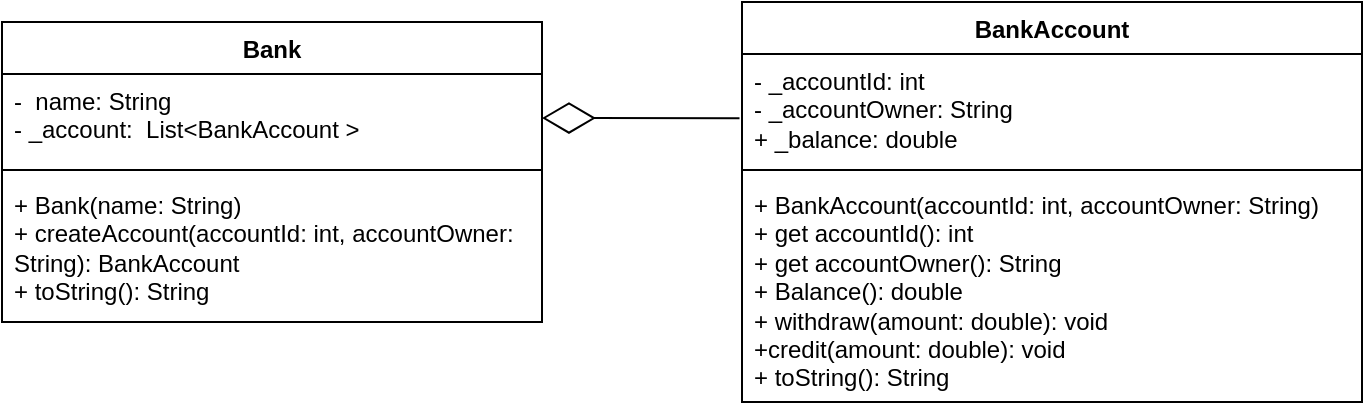 <mxfile version="24.6.4" type="github">
  <diagram name="Page-1" id="9ZrBwJcnwbHm2XrOtvay">
    <mxGraphModel dx="673" dy="413" grid="1" gridSize="10" guides="1" tooltips="1" connect="1" arrows="1" fold="1" page="1" pageScale="1" pageWidth="850" pageHeight="1100" math="0" shadow="0">
      <root>
        <mxCell id="0" />
        <mxCell id="1" parent="0" />
        <mxCell id="PH1OSEjd1albumc3SuZu-10" value="BankAccount" style="swimlane;fontStyle=1;align=center;verticalAlign=top;childLayout=stackLayout;horizontal=1;startSize=26;horizontalStack=0;resizeParent=1;resizeParentMax=0;resizeLast=0;collapsible=1;marginBottom=0;whiteSpace=wrap;html=1;" vertex="1" parent="1">
          <mxGeometry x="400" y="70" width="310" height="200" as="geometry">
            <mxRectangle x="400" y="70" width="110" height="30" as="alternateBounds" />
          </mxGeometry>
        </mxCell>
        <mxCell id="PH1OSEjd1albumc3SuZu-11" value="- _accountId: int&amp;nbsp;&lt;div&gt;- _accountOwner: String&lt;/div&gt;&lt;div&gt;+ _balance: double&lt;/div&gt;" style="text;strokeColor=none;fillColor=none;align=left;verticalAlign=top;spacingLeft=4;spacingRight=4;overflow=hidden;rotatable=0;points=[[0,0.5],[1,0.5]];portConstraint=eastwest;whiteSpace=wrap;html=1;" vertex="1" parent="PH1OSEjd1albumc3SuZu-10">
          <mxGeometry y="26" width="310" height="54" as="geometry" />
        </mxCell>
        <mxCell id="PH1OSEjd1albumc3SuZu-12" value="" style="line;strokeWidth=1;fillColor=none;align=left;verticalAlign=middle;spacingTop=-1;spacingLeft=3;spacingRight=3;rotatable=0;labelPosition=right;points=[];portConstraint=eastwest;strokeColor=inherit;" vertex="1" parent="PH1OSEjd1albumc3SuZu-10">
          <mxGeometry y="80" width="310" height="8" as="geometry" />
        </mxCell>
        <mxCell id="PH1OSEjd1albumc3SuZu-13" value="+ BankAccount(accountId: int, accountOwner: String)&lt;div&gt;+ get accountId(): int&amp;nbsp;&lt;/div&gt;&lt;div&gt;+ get accountOwner(): String&lt;/div&gt;&lt;div&gt;+ Balance(): double&lt;/div&gt;&lt;div&gt;+ withdraw(amount: double): void&lt;/div&gt;&lt;div&gt;+credit(amount: double): void&lt;/div&gt;&lt;div&gt;+ toString(): String&amp;nbsp;&lt;/div&gt;" style="text;strokeColor=none;fillColor=none;align=left;verticalAlign=top;spacingLeft=4;spacingRight=4;overflow=hidden;rotatable=0;points=[[0,0.5],[1,0.5]];portConstraint=eastwest;whiteSpace=wrap;html=1;" vertex="1" parent="PH1OSEjd1albumc3SuZu-10">
          <mxGeometry y="88" width="310" height="112" as="geometry" />
        </mxCell>
        <mxCell id="PH1OSEjd1albumc3SuZu-16" value="Bank" style="swimlane;fontStyle=1;align=center;verticalAlign=top;childLayout=stackLayout;horizontal=1;startSize=26;horizontalStack=0;resizeParent=1;resizeParentMax=0;resizeLast=0;collapsible=1;marginBottom=0;whiteSpace=wrap;html=1;" vertex="1" parent="1">
          <mxGeometry x="30" y="80" width="270" height="150" as="geometry" />
        </mxCell>
        <mxCell id="PH1OSEjd1albumc3SuZu-17" value="-&amp;nbsp; name: String&amp;nbsp;&lt;div&gt;- _account:&amp;nbsp; List&amp;lt;BankAccount &amp;gt;&lt;/div&gt;" style="text;strokeColor=none;fillColor=none;align=left;verticalAlign=top;spacingLeft=4;spacingRight=4;overflow=hidden;rotatable=0;points=[[0,0.5],[1,0.5]];portConstraint=eastwest;whiteSpace=wrap;html=1;" vertex="1" parent="PH1OSEjd1albumc3SuZu-16">
          <mxGeometry y="26" width="270" height="44" as="geometry" />
        </mxCell>
        <mxCell id="PH1OSEjd1albumc3SuZu-18" value="" style="line;strokeWidth=1;fillColor=none;align=left;verticalAlign=middle;spacingTop=-1;spacingLeft=3;spacingRight=3;rotatable=0;labelPosition=right;points=[];portConstraint=eastwest;strokeColor=inherit;" vertex="1" parent="PH1OSEjd1albumc3SuZu-16">
          <mxGeometry y="70" width="270" height="8" as="geometry" />
        </mxCell>
        <mxCell id="PH1OSEjd1albumc3SuZu-19" value="+ Bank(name: String)&lt;div&gt;+ createAccount(accountId: int, accountOwner: String): BankAccount&lt;/div&gt;&lt;div&gt;+ toString(): String&lt;/div&gt;" style="text;strokeColor=none;fillColor=none;align=left;verticalAlign=top;spacingLeft=4;spacingRight=4;overflow=hidden;rotatable=0;points=[[0,0.5],[1,0.5]];portConstraint=eastwest;whiteSpace=wrap;html=1;" vertex="1" parent="PH1OSEjd1albumc3SuZu-16">
          <mxGeometry y="78" width="270" height="72" as="geometry" />
        </mxCell>
        <mxCell id="PH1OSEjd1albumc3SuZu-21" value="" style="endArrow=diamondThin;endFill=0;endSize=24;html=1;rounded=0;entryX=1;entryY=0.5;entryDx=0;entryDy=0;exitX=-0.004;exitY=0.594;exitDx=0;exitDy=0;exitPerimeter=0;" edge="1" parent="1" source="PH1OSEjd1albumc3SuZu-11" target="PH1OSEjd1albumc3SuZu-17">
          <mxGeometry width="160" relative="1" as="geometry">
            <mxPoint x="360" y="210" as="sourcePoint" />
            <mxPoint x="420" y="180" as="targetPoint" />
          </mxGeometry>
        </mxCell>
      </root>
    </mxGraphModel>
  </diagram>
</mxfile>
